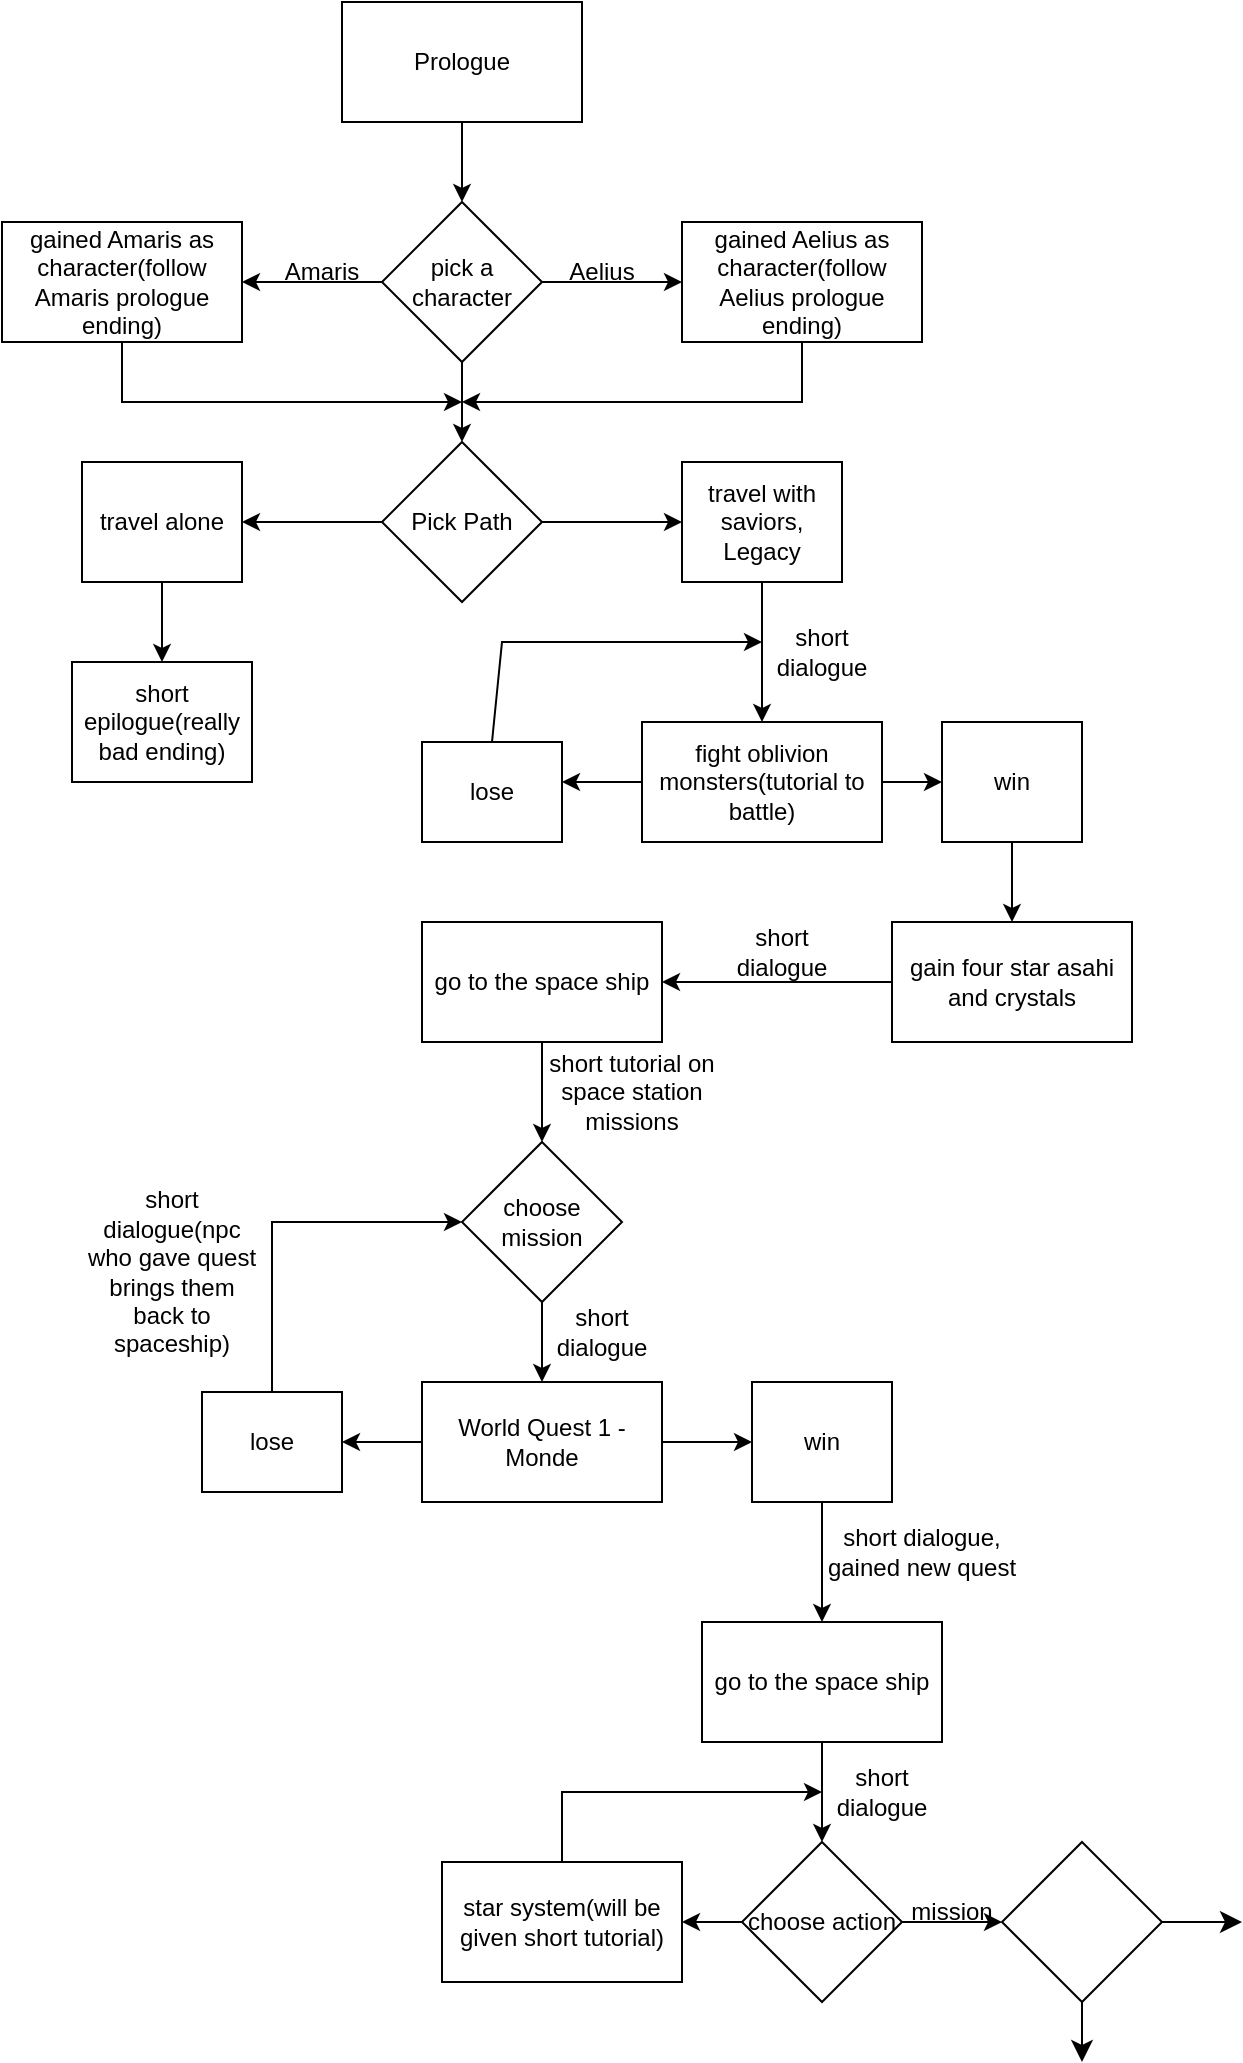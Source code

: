 <mxfile version="24.2.3" type="github">
  <diagram id="C5RBs43oDa-KdzZeNtuy" name="Page-1">
    <mxGraphModel dx="1009" dy="515" grid="1" gridSize="10" guides="1" tooltips="1" connect="1" arrows="1" fold="1" page="1" pageScale="1" pageWidth="3300" pageHeight="4681" math="0" shadow="0">
      <root>
        <mxCell id="WIyWlLk6GJQsqaUBKTNV-0" />
        <mxCell id="WIyWlLk6GJQsqaUBKTNV-1" parent="WIyWlLk6GJQsqaUBKTNV-0" />
        <mxCell id="eBmnW1i_nvroXhUuj0xD-0" value="Prologue" style="rounded=0;whiteSpace=wrap;html=1;" parent="WIyWlLk6GJQsqaUBKTNV-1" vertex="1">
          <mxGeometry x="330" y="60" width="120" height="60" as="geometry" />
        </mxCell>
        <mxCell id="eBmnW1i_nvroXhUuj0xD-1" value="" style="endArrow=classic;html=1;rounded=0;exitX=0.5;exitY=1;exitDx=0;exitDy=0;" parent="WIyWlLk6GJQsqaUBKTNV-1" source="eBmnW1i_nvroXhUuj0xD-0" edge="1">
          <mxGeometry width="50" height="50" relative="1" as="geometry">
            <mxPoint x="390" y="410" as="sourcePoint" />
            <mxPoint x="390" y="160" as="targetPoint" />
          </mxGeometry>
        </mxCell>
        <mxCell id="eBmnW1i_nvroXhUuj0xD-2" value="pick a character" style="rhombus;whiteSpace=wrap;html=1;" parent="WIyWlLk6GJQsqaUBKTNV-1" vertex="1">
          <mxGeometry x="350" y="160" width="80" height="80" as="geometry" />
        </mxCell>
        <mxCell id="eBmnW1i_nvroXhUuj0xD-3" value="" style="endArrow=classic;html=1;rounded=0;exitX=0;exitY=0.5;exitDx=0;exitDy=0;" parent="WIyWlLk6GJQsqaUBKTNV-1" source="eBmnW1i_nvroXhUuj0xD-2" edge="1">
          <mxGeometry width="50" height="50" relative="1" as="geometry">
            <mxPoint x="390" y="220" as="sourcePoint" />
            <mxPoint x="280" y="200" as="targetPoint" />
          </mxGeometry>
        </mxCell>
        <mxCell id="eBmnW1i_nvroXhUuj0xD-4" value="Amaris" style="text;html=1;align=center;verticalAlign=middle;whiteSpace=wrap;rounded=0;" parent="WIyWlLk6GJQsqaUBKTNV-1" vertex="1">
          <mxGeometry x="290" y="180" width="60" height="30" as="geometry" />
        </mxCell>
        <mxCell id="eBmnW1i_nvroXhUuj0xD-5" value="gained Amaris as character(follow Amaris prologue ending)" style="rounded=0;whiteSpace=wrap;html=1;" parent="WIyWlLk6GJQsqaUBKTNV-1" vertex="1">
          <mxGeometry x="160" y="170" width="120" height="60" as="geometry" />
        </mxCell>
        <mxCell id="eBmnW1i_nvroXhUuj0xD-6" value="" style="endArrow=classic;html=1;rounded=0;exitX=1;exitY=0.5;exitDx=0;exitDy=0;" parent="WIyWlLk6GJQsqaUBKTNV-1" source="eBmnW1i_nvroXhUuj0xD-2" edge="1">
          <mxGeometry width="50" height="50" relative="1" as="geometry">
            <mxPoint x="390" y="220" as="sourcePoint" />
            <mxPoint x="500" y="200" as="targetPoint" />
          </mxGeometry>
        </mxCell>
        <mxCell id="eBmnW1i_nvroXhUuj0xD-7" value="Aelius" style="text;html=1;align=center;verticalAlign=middle;whiteSpace=wrap;rounded=0;" parent="WIyWlLk6GJQsqaUBKTNV-1" vertex="1">
          <mxGeometry x="430" y="180" width="60" height="30" as="geometry" />
        </mxCell>
        <mxCell id="eBmnW1i_nvroXhUuj0xD-8" value="gained Aelius as character(follow Aelius prologue ending)" style="rounded=0;whiteSpace=wrap;html=1;" parent="WIyWlLk6GJQsqaUBKTNV-1" vertex="1">
          <mxGeometry x="500" y="170" width="120" height="60" as="geometry" />
        </mxCell>
        <mxCell id="eBmnW1i_nvroXhUuj0xD-10" value="" style="endArrow=classic;html=1;rounded=0;exitX=0.5;exitY=1;exitDx=0;exitDy=0;" parent="WIyWlLk6GJQsqaUBKTNV-1" source="eBmnW1i_nvroXhUuj0xD-5" edge="1">
          <mxGeometry width="50" height="50" relative="1" as="geometry">
            <mxPoint x="195" y="300" as="sourcePoint" />
            <mxPoint x="390" y="260" as="targetPoint" />
            <Array as="points">
              <mxPoint x="220" y="260" />
            </Array>
          </mxGeometry>
        </mxCell>
        <mxCell id="eBmnW1i_nvroXhUuj0xD-11" value="" style="endArrow=classic;html=1;rounded=0;exitX=0.5;exitY=1;exitDx=0;exitDy=0;" parent="WIyWlLk6GJQsqaUBKTNV-1" edge="1">
          <mxGeometry width="50" height="50" relative="1" as="geometry">
            <mxPoint x="560" y="230" as="sourcePoint" />
            <mxPoint x="390" y="260" as="targetPoint" />
            <Array as="points">
              <mxPoint x="560" y="260" />
            </Array>
          </mxGeometry>
        </mxCell>
        <mxCell id="eBmnW1i_nvroXhUuj0xD-12" value="" style="endArrow=classic;html=1;rounded=0;exitX=0.5;exitY=1;exitDx=0;exitDy=0;" parent="WIyWlLk6GJQsqaUBKTNV-1" source="eBmnW1i_nvroXhUuj0xD-2" edge="1">
          <mxGeometry width="50" height="50" relative="1" as="geometry">
            <mxPoint x="390" y="220" as="sourcePoint" />
            <mxPoint x="390" y="280" as="targetPoint" />
          </mxGeometry>
        </mxCell>
        <mxCell id="eBmnW1i_nvroXhUuj0xD-15" style="edgeStyle=orthogonalEdgeStyle;rounded=0;orthogonalLoop=1;jettySize=auto;html=1;" parent="WIyWlLk6GJQsqaUBKTNV-1" source="eBmnW1i_nvroXhUuj0xD-13" edge="1">
          <mxGeometry relative="1" as="geometry">
            <mxPoint x="280" y="320" as="targetPoint" />
          </mxGeometry>
        </mxCell>
        <mxCell id="eBmnW1i_nvroXhUuj0xD-16" style="edgeStyle=orthogonalEdgeStyle;rounded=0;orthogonalLoop=1;jettySize=auto;html=1;" parent="WIyWlLk6GJQsqaUBKTNV-1" source="eBmnW1i_nvroXhUuj0xD-13" edge="1">
          <mxGeometry relative="1" as="geometry">
            <mxPoint x="500" y="320" as="targetPoint" />
          </mxGeometry>
        </mxCell>
        <mxCell id="eBmnW1i_nvroXhUuj0xD-13" value="Pick Path" style="rhombus;whiteSpace=wrap;html=1;" parent="WIyWlLk6GJQsqaUBKTNV-1" vertex="1">
          <mxGeometry x="350" y="280" width="80" height="80" as="geometry" />
        </mxCell>
        <mxCell id="eBmnW1i_nvroXhUuj0xD-17" value="travel alone" style="rounded=0;whiteSpace=wrap;html=1;" parent="WIyWlLk6GJQsqaUBKTNV-1" vertex="1">
          <mxGeometry x="200" y="290" width="80" height="60" as="geometry" />
        </mxCell>
        <mxCell id="eBmnW1i_nvroXhUuj0xD-18" value="" style="endArrow=classic;html=1;rounded=0;exitX=0.5;exitY=1;exitDx=0;exitDy=0;" parent="WIyWlLk6GJQsqaUBKTNV-1" source="eBmnW1i_nvroXhUuj0xD-17" edge="1">
          <mxGeometry width="50" height="50" relative="1" as="geometry">
            <mxPoint x="390" y="320" as="sourcePoint" />
            <mxPoint x="240" y="390" as="targetPoint" />
          </mxGeometry>
        </mxCell>
        <mxCell id="eBmnW1i_nvroXhUuj0xD-19" value="short epilogue(really bad ending)" style="rounded=0;whiteSpace=wrap;html=1;" parent="WIyWlLk6GJQsqaUBKTNV-1" vertex="1">
          <mxGeometry x="195" y="390" width="90" height="60" as="geometry" />
        </mxCell>
        <mxCell id="eBmnW1i_nvroXhUuj0xD-20" value="travel with saviors, Legacy" style="rounded=0;whiteSpace=wrap;html=1;" parent="WIyWlLk6GJQsqaUBKTNV-1" vertex="1">
          <mxGeometry x="500" y="290" width="80" height="60" as="geometry" />
        </mxCell>
        <mxCell id="eBmnW1i_nvroXhUuj0xD-25" style="edgeStyle=orthogonalEdgeStyle;rounded=0;orthogonalLoop=1;jettySize=auto;html=1;exitX=0;exitY=0.5;exitDx=0;exitDy=0;" parent="WIyWlLk6GJQsqaUBKTNV-1" source="eBmnW1i_nvroXhUuj0xD-21" edge="1">
          <mxGeometry relative="1" as="geometry">
            <mxPoint x="440" y="450" as="targetPoint" />
          </mxGeometry>
        </mxCell>
        <mxCell id="eBmnW1i_nvroXhUuj0xD-26" style="edgeStyle=orthogonalEdgeStyle;rounded=0;orthogonalLoop=1;jettySize=auto;html=1;exitX=1;exitY=0.5;exitDx=0;exitDy=0;" parent="WIyWlLk6GJQsqaUBKTNV-1" source="eBmnW1i_nvroXhUuj0xD-21" edge="1">
          <mxGeometry relative="1" as="geometry">
            <mxPoint x="630" y="450" as="targetPoint" />
          </mxGeometry>
        </mxCell>
        <mxCell id="eBmnW1i_nvroXhUuj0xD-21" value="fight oblivion monsters(tutorial to battle)" style="rounded=0;whiteSpace=wrap;html=1;" parent="WIyWlLk6GJQsqaUBKTNV-1" vertex="1">
          <mxGeometry x="480" y="420" width="120" height="60" as="geometry" />
        </mxCell>
        <mxCell id="eBmnW1i_nvroXhUuj0xD-24" value="" style="endArrow=classic;html=1;rounded=0;exitX=0.5;exitY=1;exitDx=0;exitDy=0;entryX=0.5;entryY=0;entryDx=0;entryDy=0;" parent="WIyWlLk6GJQsqaUBKTNV-1" source="eBmnW1i_nvroXhUuj0xD-20" target="eBmnW1i_nvroXhUuj0xD-21" edge="1">
          <mxGeometry width="50" height="50" relative="1" as="geometry">
            <mxPoint x="550" y="440" as="sourcePoint" />
            <mxPoint x="560" y="440" as="targetPoint" />
            <Array as="points">
              <mxPoint x="540" y="390" />
            </Array>
          </mxGeometry>
        </mxCell>
        <mxCell id="eBmnW1i_nvroXhUuj0xD-27" value="lose" style="rounded=0;whiteSpace=wrap;html=1;" parent="WIyWlLk6GJQsqaUBKTNV-1" vertex="1">
          <mxGeometry x="370" y="430" width="70" height="50" as="geometry" />
        </mxCell>
        <mxCell id="eBmnW1i_nvroXhUuj0xD-29" value="" style="endArrow=classic;html=1;rounded=0;exitX=0.5;exitY=0;exitDx=0;exitDy=0;" parent="WIyWlLk6GJQsqaUBKTNV-1" source="eBmnW1i_nvroXhUuj0xD-27" edge="1">
          <mxGeometry width="50" height="50" relative="1" as="geometry">
            <mxPoint x="400" y="420" as="sourcePoint" />
            <mxPoint x="540" y="380" as="targetPoint" />
            <Array as="points">
              <mxPoint x="410" y="380" />
            </Array>
          </mxGeometry>
        </mxCell>
        <mxCell id="eBmnW1i_nvroXhUuj0xD-30" value="win" style="rounded=0;whiteSpace=wrap;html=1;" parent="WIyWlLk6GJQsqaUBKTNV-1" vertex="1">
          <mxGeometry x="630" y="420" width="70" height="60" as="geometry" />
        </mxCell>
        <mxCell id="eBmnW1i_nvroXhUuj0xD-31" value="" style="endArrow=classic;html=1;rounded=0;exitX=0.5;exitY=1;exitDx=0;exitDy=0;" parent="WIyWlLk6GJQsqaUBKTNV-1" source="eBmnW1i_nvroXhUuj0xD-30" edge="1">
          <mxGeometry width="50" height="50" relative="1" as="geometry">
            <mxPoint x="390" y="520" as="sourcePoint" />
            <mxPoint x="665" y="520" as="targetPoint" />
          </mxGeometry>
        </mxCell>
        <mxCell id="eBmnW1i_nvroXhUuj0xD-34" style="edgeStyle=orthogonalEdgeStyle;rounded=0;orthogonalLoop=1;jettySize=auto;html=1;" parent="WIyWlLk6GJQsqaUBKTNV-1" source="eBmnW1i_nvroXhUuj0xD-32" target="eBmnW1i_nvroXhUuj0xD-33" edge="1">
          <mxGeometry relative="1" as="geometry" />
        </mxCell>
        <mxCell id="eBmnW1i_nvroXhUuj0xD-32" value="gain four star asahi and crystals" style="rounded=0;whiteSpace=wrap;html=1;" parent="WIyWlLk6GJQsqaUBKTNV-1" vertex="1">
          <mxGeometry x="605" y="520" width="120" height="60" as="geometry" />
        </mxCell>
        <mxCell id="eBmnW1i_nvroXhUuj0xD-33" value="go to the space ship" style="rounded=0;whiteSpace=wrap;html=1;" parent="WIyWlLk6GJQsqaUBKTNV-1" vertex="1">
          <mxGeometry x="370" y="520" width="120" height="60" as="geometry" />
        </mxCell>
        <mxCell id="eBmnW1i_nvroXhUuj0xD-35" value="short dialogue" style="text;html=1;align=center;verticalAlign=middle;whiteSpace=wrap;rounded=0;" parent="WIyWlLk6GJQsqaUBKTNV-1" vertex="1">
          <mxGeometry x="520" y="520" width="60" height="30" as="geometry" />
        </mxCell>
        <mxCell id="eBmnW1i_nvroXhUuj0xD-36" value="short dialogue" style="text;html=1;align=center;verticalAlign=middle;whiteSpace=wrap;rounded=0;" parent="WIyWlLk6GJQsqaUBKTNV-1" vertex="1">
          <mxGeometry x="540" y="370" width="60" height="30" as="geometry" />
        </mxCell>
        <mxCell id="eBmnW1i_nvroXhUuj0xD-37" value="" style="endArrow=classic;html=1;rounded=0;exitX=0.5;exitY=1;exitDx=0;exitDy=0;" parent="WIyWlLk6GJQsqaUBKTNV-1" source="eBmnW1i_nvroXhUuj0xD-33" edge="1">
          <mxGeometry width="50" height="50" relative="1" as="geometry">
            <mxPoint x="390" y="520" as="sourcePoint" />
            <mxPoint x="430" y="630" as="targetPoint" />
          </mxGeometry>
        </mxCell>
        <mxCell id="eBmnW1i_nvroXhUuj0xD-43" style="edgeStyle=orthogonalEdgeStyle;rounded=0;orthogonalLoop=1;jettySize=auto;html=1;exitX=0.5;exitY=1;exitDx=0;exitDy=0;entryX=0.5;entryY=0;entryDx=0;entryDy=0;" parent="WIyWlLk6GJQsqaUBKTNV-1" source="eBmnW1i_nvroXhUuj0xD-38" target="eBmnW1i_nvroXhUuj0xD-41" edge="1">
          <mxGeometry relative="1" as="geometry" />
        </mxCell>
        <mxCell id="eBmnW1i_nvroXhUuj0xD-38" value="choose mission" style="rhombus;whiteSpace=wrap;html=1;" parent="WIyWlLk6GJQsqaUBKTNV-1" vertex="1">
          <mxGeometry x="390" y="630" width="80" height="80" as="geometry" />
        </mxCell>
        <mxCell id="eBmnW1i_nvroXhUuj0xD-39" value="short tutorial on space station missions" style="text;html=1;align=center;verticalAlign=middle;whiteSpace=wrap;rounded=0;" parent="WIyWlLk6GJQsqaUBKTNV-1" vertex="1">
          <mxGeometry x="420" y="590" width="110" height="30" as="geometry" />
        </mxCell>
        <mxCell id="eBmnW1i_nvroXhUuj0xD-50" style="edgeStyle=orthogonalEdgeStyle;rounded=0;orthogonalLoop=1;jettySize=auto;html=1;exitX=1;exitY=0.5;exitDx=0;exitDy=0;entryX=0;entryY=0.5;entryDx=0;entryDy=0;" parent="WIyWlLk6GJQsqaUBKTNV-1" source="eBmnW1i_nvroXhUuj0xD-41" target="eBmnW1i_nvroXhUuj0xD-49" edge="1">
          <mxGeometry relative="1" as="geometry" />
        </mxCell>
        <mxCell id="eBmnW1i_nvroXhUuj0xD-41" value="World Quest 1 - Monde" style="rounded=0;whiteSpace=wrap;html=1;" parent="WIyWlLk6GJQsqaUBKTNV-1" vertex="1">
          <mxGeometry x="370" y="750" width="120" height="60" as="geometry" />
        </mxCell>
        <mxCell id="eBmnW1i_nvroXhUuj0xD-44" value="lose" style="rounded=0;whiteSpace=wrap;html=1;" parent="WIyWlLk6GJQsqaUBKTNV-1" vertex="1">
          <mxGeometry x="260" y="755" width="70" height="50" as="geometry" />
        </mxCell>
        <mxCell id="eBmnW1i_nvroXhUuj0xD-46" value="" style="endArrow=classic;html=1;rounded=0;exitX=0;exitY=0.5;exitDx=0;exitDy=0;entryX=1;entryY=0.5;entryDx=0;entryDy=0;" parent="WIyWlLk6GJQsqaUBKTNV-1" source="eBmnW1i_nvroXhUuj0xD-41" target="eBmnW1i_nvroXhUuj0xD-44" edge="1">
          <mxGeometry width="50" height="50" relative="1" as="geometry">
            <mxPoint x="390" y="620" as="sourcePoint" />
            <mxPoint x="440" y="570" as="targetPoint" />
          </mxGeometry>
        </mxCell>
        <mxCell id="eBmnW1i_nvroXhUuj0xD-47" value="" style="endArrow=classic;html=1;rounded=0;exitX=0.5;exitY=0;exitDx=0;exitDy=0;" parent="WIyWlLk6GJQsqaUBKTNV-1" source="eBmnW1i_nvroXhUuj0xD-44" target="eBmnW1i_nvroXhUuj0xD-38" edge="1">
          <mxGeometry width="50" height="50" relative="1" as="geometry">
            <mxPoint x="390" y="620" as="sourcePoint" />
            <mxPoint x="430" y="730" as="targetPoint" />
            <Array as="points">
              <mxPoint x="295" y="670" />
            </Array>
          </mxGeometry>
        </mxCell>
        <mxCell id="eBmnW1i_nvroXhUuj0xD-48" value="short dialogue(npc who gave quest brings them back to spaceship)" style="text;html=1;align=center;verticalAlign=middle;whiteSpace=wrap;rounded=0;" parent="WIyWlLk6GJQsqaUBKTNV-1" vertex="1">
          <mxGeometry x="200" y="680" width="90" height="30" as="geometry" />
        </mxCell>
        <mxCell id="eBmnW1i_nvroXhUuj0xD-49" value="win" style="rounded=0;whiteSpace=wrap;html=1;" parent="WIyWlLk6GJQsqaUBKTNV-1" vertex="1">
          <mxGeometry x="535" y="750" width="70" height="60" as="geometry" />
        </mxCell>
        <mxCell id="eBmnW1i_nvroXhUuj0xD-54" style="edgeStyle=orthogonalEdgeStyle;rounded=0;orthogonalLoop=1;jettySize=auto;html=1;exitX=0.5;exitY=1;exitDx=0;exitDy=0;" parent="WIyWlLk6GJQsqaUBKTNV-1" source="eBmnW1i_nvroXhUuj0xD-51" edge="1">
          <mxGeometry relative="1" as="geometry">
            <mxPoint x="570" y="980" as="targetPoint" />
          </mxGeometry>
        </mxCell>
        <mxCell id="eBmnW1i_nvroXhUuj0xD-51" value="go to the space ship" style="rounded=0;whiteSpace=wrap;html=1;" parent="WIyWlLk6GJQsqaUBKTNV-1" vertex="1">
          <mxGeometry x="510" y="870" width="120" height="60" as="geometry" />
        </mxCell>
        <mxCell id="eBmnW1i_nvroXhUuj0xD-52" value="" style="endArrow=classic;html=1;rounded=0;exitX=0.5;exitY=1;exitDx=0;exitDy=0;entryX=0.5;entryY=0;entryDx=0;entryDy=0;" parent="WIyWlLk6GJQsqaUBKTNV-1" source="eBmnW1i_nvroXhUuj0xD-49" target="eBmnW1i_nvroXhUuj0xD-51" edge="1">
          <mxGeometry width="50" height="50" relative="1" as="geometry">
            <mxPoint x="390" y="820" as="sourcePoint" />
            <mxPoint x="440" y="770" as="targetPoint" />
          </mxGeometry>
        </mxCell>
        <mxCell id="eBmnW1i_nvroXhUuj0xD-53" value="short dialogue, gained new quest" style="text;html=1;align=center;verticalAlign=middle;whiteSpace=wrap;rounded=0;" parent="WIyWlLk6GJQsqaUBKTNV-1" vertex="1">
          <mxGeometry x="570" y="820" width="100" height="30" as="geometry" />
        </mxCell>
        <mxCell id="eBmnW1i_nvroXhUuj0xD-58" style="edgeStyle=orthogonalEdgeStyle;rounded=0;orthogonalLoop=1;jettySize=auto;html=1;exitX=0;exitY=0.5;exitDx=0;exitDy=0;" parent="WIyWlLk6GJQsqaUBKTNV-1" source="eBmnW1i_nvroXhUuj0xD-55" edge="1">
          <mxGeometry relative="1" as="geometry">
            <mxPoint x="500" y="1020" as="targetPoint" />
          </mxGeometry>
        </mxCell>
        <mxCell id="eBmnW1i_nvroXhUuj0xD-59" style="edgeStyle=orthogonalEdgeStyle;rounded=0;orthogonalLoop=1;jettySize=auto;html=1;exitX=1;exitY=0.5;exitDx=0;exitDy=0;entryX=0;entryY=0.5;entryDx=0;entryDy=0;" parent="WIyWlLk6GJQsqaUBKTNV-1" source="eBmnW1i_nvroXhUuj0xD-55" edge="1">
          <mxGeometry relative="1" as="geometry">
            <mxPoint x="660" y="1020" as="targetPoint" />
          </mxGeometry>
        </mxCell>
        <mxCell id="eBmnW1i_nvroXhUuj0xD-55" value="choose action" style="rhombus;whiteSpace=wrap;html=1;" parent="WIyWlLk6GJQsqaUBKTNV-1" vertex="1">
          <mxGeometry x="530" y="980" width="80" height="80" as="geometry" />
        </mxCell>
        <mxCell id="eBmnW1i_nvroXhUuj0xD-56" value="short dialogue" style="text;html=1;align=center;verticalAlign=middle;whiteSpace=wrap;rounded=0;" parent="WIyWlLk6GJQsqaUBKTNV-1" vertex="1">
          <mxGeometry x="430" y="710" width="60" height="30" as="geometry" />
        </mxCell>
        <mxCell id="eBmnW1i_nvroXhUuj0xD-57" value="short dialogue" style="text;html=1;align=center;verticalAlign=middle;whiteSpace=wrap;rounded=0;" parent="WIyWlLk6GJQsqaUBKTNV-1" vertex="1">
          <mxGeometry x="570" y="940" width="60" height="30" as="geometry" />
        </mxCell>
        <mxCell id="eBmnW1i_nvroXhUuj0xD-60" value="star system(will be given short tutorial)" style="rounded=0;whiteSpace=wrap;html=1;" parent="WIyWlLk6GJQsqaUBKTNV-1" vertex="1">
          <mxGeometry x="380" y="990" width="120" height="60" as="geometry" />
        </mxCell>
        <mxCell id="eBmnW1i_nvroXhUuj0xD-61" value="" style="endArrow=classic;html=1;rounded=0;exitX=0.5;exitY=0;exitDx=0;exitDy=0;entryX=0;entryY=0.5;entryDx=0;entryDy=0;" parent="WIyWlLk6GJQsqaUBKTNV-1" source="eBmnW1i_nvroXhUuj0xD-60" target="eBmnW1i_nvroXhUuj0xD-57" edge="1">
          <mxGeometry width="50" height="50" relative="1" as="geometry">
            <mxPoint x="390" y="1020" as="sourcePoint" />
            <mxPoint x="440" y="970" as="targetPoint" />
            <Array as="points">
              <mxPoint x="440" y="955" />
            </Array>
          </mxGeometry>
        </mxCell>
        <mxCell id="aCZ4d9Rn6zxCxaeqEbeV-0" style="edgeStyle=none;curved=1;rounded=0;orthogonalLoop=1;jettySize=auto;html=1;fontSize=12;startSize=8;endSize=8;exitX=0.5;exitY=1;exitDx=0;exitDy=0;" edge="1" parent="WIyWlLk6GJQsqaUBKTNV-1" source="aCZ4d9Rn6zxCxaeqEbeV-3">
          <mxGeometry relative="1" as="geometry">
            <mxPoint x="700" y="1090" as="targetPoint" />
            <mxPoint x="720" y="1050" as="sourcePoint" />
          </mxGeometry>
        </mxCell>
        <mxCell id="aCZ4d9Rn6zxCxaeqEbeV-2" style="edgeStyle=none;curved=1;rounded=0;orthogonalLoop=1;jettySize=auto;html=1;fontSize=12;startSize=8;endSize=8;exitX=1;exitY=0.5;exitDx=0;exitDy=0;" edge="1" parent="WIyWlLk6GJQsqaUBKTNV-1" source="aCZ4d9Rn6zxCxaeqEbeV-3">
          <mxGeometry relative="1" as="geometry">
            <mxPoint x="780" y="1020" as="targetPoint" />
            <mxPoint x="780" y="1020" as="sourcePoint" />
          </mxGeometry>
        </mxCell>
        <mxCell id="eBmnW1i_nvroXhUuj0xD-63" value="mission" style="text;html=1;align=center;verticalAlign=middle;whiteSpace=wrap;rounded=0;" parent="WIyWlLk6GJQsqaUBKTNV-1" vertex="1">
          <mxGeometry x="605" y="1000" width="60" height="30" as="geometry" />
        </mxCell>
        <mxCell id="aCZ4d9Rn6zxCxaeqEbeV-3" value="" style="rhombus;whiteSpace=wrap;html=1;" vertex="1" parent="WIyWlLk6GJQsqaUBKTNV-1">
          <mxGeometry x="660" y="980" width="80" height="80" as="geometry" />
        </mxCell>
      </root>
    </mxGraphModel>
  </diagram>
</mxfile>
